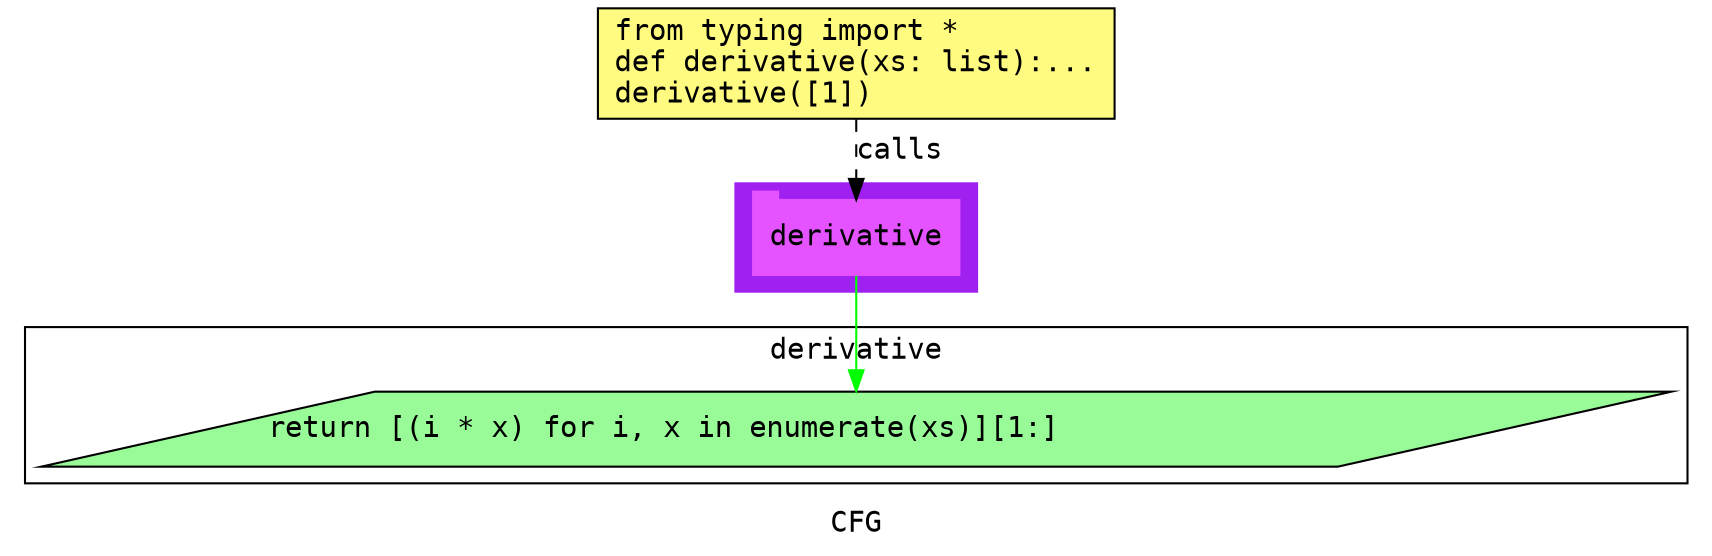 digraph cluster162CFG {
	graph [bb="0,0,786,259",
		compound=True,
		fontname="DejaVu Sans Mono",
		label=CFG,
		lheight=0.21,
		lp="393,11.5",
		lwidth=0.35,
		pack=False,
		rankdir=TB,
		ranksep=0.02
	];
	node [fontname="DejaVu Sans Mono",
		label="\N"
	];
	edge [fontname="DejaVu Sans Mono"];
	subgraph cluster_1 {
		graph [bb="335,123,451,175",
			color=purple,
			compound=true,
			fontname="DejaVu Sans Mono",
			label="",
			rankdir=TB,
			ranksep=0.02,
			shape=tab,
			style=filled
		];
		node [fontname="DejaVu Sans Mono"];
		edge [fontname="DejaVu Sans Mono"];
		6	[color="#E552FF",
			height=0.5,
			label=derivative,
			linenum="[7]",
			pos="393,149",
			shape=tab,
			style=filled,
			width=1.375];
	}
	subgraph cluster0derivative {
		graph [bb="8,31,778,106",
			compound=True,
			fontname="DejaVu Sans Mono",
			label=derivative,
			lheight=0.21,
			lp="393,94.5",
			lwidth=1.15,
			pack=False,
			rankdir=TB,
			ranksep=0.02
		];
		node [fontname="DejaVu Sans Mono"];
		edge [fontname="DejaVu Sans Mono"];
		3	[fillcolor="#98fb98",
			height=0.5,
			label="return [(i * x) for i, x in enumerate(xs)][1:]\l",
			linenum="[5]",
			pos="393,57",
			shape=parallelogram,
			style="filled,solid",
			width=10.482];
	}
	1	[fillcolor="#FFFB81",
		height=0.73611,
		label="from typing import *\ldef derivative(xs: list):...\lderivative([1])\l",
		linenum="[1]",
		pos="393,232.5",
		shape=rectangle,
		style="filled,solid",
		width=3.4444];
	1 -> 6	[label=calls,
		lp="414,190.5",
		pos="e,393,167.13 393,205.71 393,196.66 393,186.47 393,177.3",
		style=dashed];
	6 -> 3	[color=green,
		pos="e,393,75.3 393,130.65 393,117.82 393,100.11 393,85.381"];
}
